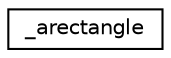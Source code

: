 digraph "Graphical Class Hierarchy"
{
 // INTERACTIVE_SVG=YES
 // LATEX_PDF_SIZE
  edge [fontname="Helvetica",fontsize="10",labelfontname="Helvetica",labelfontsize="10"];
  node [fontname="Helvetica",fontsize="10",shape=record];
  rankdir="LR";
  Node0 [label="_arectangle",height=0.2,width=0.4,color="black", fillcolor="white", style="filled",URL="$struct__arectangle.html",tooltip=" "];
}
